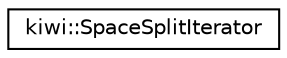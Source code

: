 digraph "Graphical Class Hierarchy"
{
 // LATEX_PDF_SIZE
  edge [fontname="Helvetica",fontsize="10",labelfontname="Helvetica",labelfontsize="10"];
  node [fontname="Helvetica",fontsize="10",shape=record];
  rankdir="LR";
  Node0 [label="kiwi::SpaceSplitIterator",height=0.2,width=0.4,color="black", fillcolor="white", style="filled",URL="$classkiwi_1_1SpaceSplitIterator.html",tooltip=" "];
}
